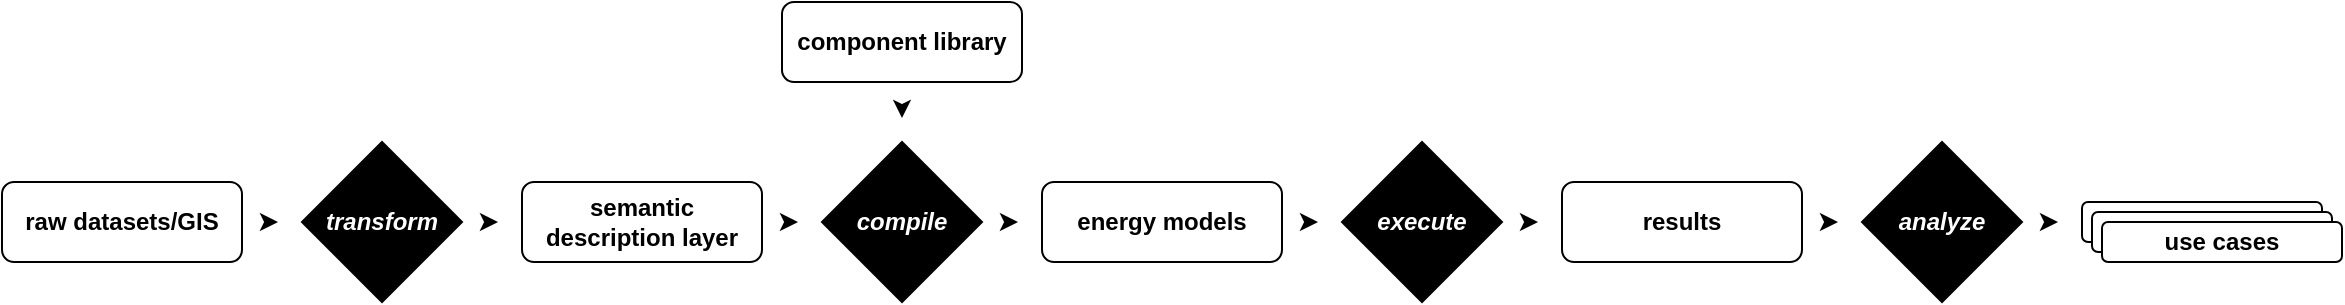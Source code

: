 <mxfile scale="3" border="0">
    <diagram name="Copy of Page-1" id="38X5yVxAUknFihAqpV0Y">
        <mxGraphModel dx="1073" dy="898" grid="1" gridSize="10" guides="1" tooltips="1" connect="1" arrows="1" fold="1" page="1" pageScale="1" pageWidth="1100" pageHeight="850" math="0" shadow="0">
            <root>
                <mxCell id="UnecptVH0W-78tBvs2MM-0"/>
                <mxCell id="UnecptVH0W-78tBvs2MM-1" parent="UnecptVH0W-78tBvs2MM-0"/>
                <mxCell id="UnecptVH0W-78tBvs2MM-2" style="edgeStyle=orthogonalEdgeStyle;html=1;rounded=1;strokeColor=default;align=center;verticalAlign=middle;fontFamily=Helvetica;fontSize=11;fontColor=default;labelBackgroundColor=default;endArrow=classic;sourcePerimeterSpacing=12;targetPerimeterSpacing=12;" edge="1" parent="UnecptVH0W-78tBvs2MM-1" source="UnecptVH0W-78tBvs2MM-3" target="UnecptVH0W-78tBvs2MM-11">
                    <mxGeometry relative="1" as="geometry"/>
                </mxCell>
                <mxCell id="UnecptVH0W-78tBvs2MM-3" value="&lt;b&gt;raw datasets/GIS&lt;/b&gt;" style="whiteSpace=wrap;html=1;rounded=1;" vertex="1" parent="UnecptVH0W-78tBvs2MM-1">
                    <mxGeometry x="40" y="100" width="120" height="40" as="geometry"/>
                </mxCell>
                <mxCell id="UnecptVH0W-78tBvs2MM-4" style="edgeStyle=orthogonalEdgeStyle;html=1;rounded=1;strokeColor=default;align=center;verticalAlign=middle;fontFamily=Helvetica;fontSize=11;fontColor=default;labelBackgroundColor=default;endArrow=classic;sourcePerimeterSpacing=12;targetPerimeterSpacing=12;" edge="1" parent="UnecptVH0W-78tBvs2MM-1" source="UnecptVH0W-78tBvs2MM-5" target="UnecptVH0W-78tBvs2MM-13">
                    <mxGeometry relative="1" as="geometry"/>
                </mxCell>
                <mxCell id="UnecptVH0W-78tBvs2MM-5" value="semantic description layer" style="whiteSpace=wrap;html=1;rounded=1;fontStyle=1" vertex="1" parent="UnecptVH0W-78tBvs2MM-1">
                    <mxGeometry x="300" y="100" width="120" height="40" as="geometry"/>
                </mxCell>
                <mxCell id="UnecptVH0W-78tBvs2MM-6" style="edgeStyle=orthogonalEdgeStyle;html=1;rounded=1;strokeColor=default;align=center;verticalAlign=middle;fontFamily=Helvetica;fontSize=11;fontColor=default;labelBackgroundColor=default;endArrow=classic;sourcePerimeterSpacing=12;targetPerimeterSpacing=12;" edge="1" parent="UnecptVH0W-78tBvs2MM-1" source="UnecptVH0W-78tBvs2MM-7" target="UnecptVH0W-78tBvs2MM-15">
                    <mxGeometry relative="1" as="geometry"/>
                </mxCell>
                <mxCell id="UnecptVH0W-78tBvs2MM-7" value="energy models" style="whiteSpace=wrap;html=1;rounded=1;fontStyle=1" vertex="1" parent="UnecptVH0W-78tBvs2MM-1">
                    <mxGeometry x="560" y="100" width="120" height="40" as="geometry"/>
                </mxCell>
                <mxCell id="UnecptVH0W-78tBvs2MM-8" style="edgeStyle=orthogonalEdgeStyle;html=1;rounded=1;strokeColor=default;align=center;verticalAlign=middle;fontFamily=Helvetica;fontSize=11;fontColor=default;labelBackgroundColor=default;endArrow=classic;sourcePerimeterSpacing=12;targetPerimeterSpacing=12;" edge="1" parent="UnecptVH0W-78tBvs2MM-1" source="UnecptVH0W-78tBvs2MM-9" target="UnecptVH0W-78tBvs2MM-17">
                    <mxGeometry relative="1" as="geometry"/>
                </mxCell>
                <mxCell id="UnecptVH0W-78tBvs2MM-9" value="results" style="whiteSpace=wrap;html=1;rounded=1;fontStyle=1" vertex="1" parent="UnecptVH0W-78tBvs2MM-1">
                    <mxGeometry x="820" y="100" width="120" height="40" as="geometry"/>
                </mxCell>
                <mxCell id="UnecptVH0W-78tBvs2MM-10" style="edgeStyle=orthogonalEdgeStyle;html=1;rounded=1;strokeColor=default;align=center;verticalAlign=middle;fontFamily=Helvetica;fontSize=11;fontColor=default;labelBackgroundColor=default;endArrow=classic;sourcePerimeterSpacing=12;targetPerimeterSpacing=12;" edge="1" parent="UnecptVH0W-78tBvs2MM-1" source="UnecptVH0W-78tBvs2MM-11" target="UnecptVH0W-78tBvs2MM-5">
                    <mxGeometry relative="1" as="geometry"/>
                </mxCell>
                <mxCell id="UnecptVH0W-78tBvs2MM-11" value="&lt;span&gt;&lt;font style=&quot;color: rgb(255, 255, 255);&quot;&gt;transform&lt;/font&gt;&lt;/span&gt;" style="rhombus;whiteSpace=wrap;html=1;fillColor=#000000;fontColor=#FFFFFF;fontStyle=3" vertex="1" parent="UnecptVH0W-78tBvs2MM-1">
                    <mxGeometry x="190" y="80" width="80" height="80" as="geometry"/>
                </mxCell>
                <mxCell id="UnecptVH0W-78tBvs2MM-12" style="edgeStyle=orthogonalEdgeStyle;html=1;targetPerimeterSpacing=12;sourcePerimeterSpacing=12;" edge="1" parent="UnecptVH0W-78tBvs2MM-1" source="UnecptVH0W-78tBvs2MM-13" target="UnecptVH0W-78tBvs2MM-7">
                    <mxGeometry relative="1" as="geometry"/>
                </mxCell>
                <mxCell id="UnecptVH0W-78tBvs2MM-13" value="compile" style="rhombus;whiteSpace=wrap;html=1;fillColor=#000000;fontColor=#FFFFFF;fontStyle=3" vertex="1" parent="UnecptVH0W-78tBvs2MM-1">
                    <mxGeometry x="450" y="80" width="80" height="80" as="geometry"/>
                </mxCell>
                <mxCell id="drWP69pk6ZSyuvvf-68H-0" style="edgeStyle=orthogonalEdgeStyle;shape=connector;rounded=1;html=1;strokeColor=default;align=center;verticalAlign=middle;fontFamily=Helvetica;fontSize=11;fontColor=default;labelBackgroundColor=default;endArrow=classic;sourcePerimeterSpacing=12;targetPerimeterSpacing=12;" edge="1" parent="UnecptVH0W-78tBvs2MM-1" source="UnecptVH0W-78tBvs2MM-15" target="UnecptVH0W-78tBvs2MM-9">
                    <mxGeometry relative="1" as="geometry"/>
                </mxCell>
                <mxCell id="UnecptVH0W-78tBvs2MM-15" value="execute" style="rhombus;whiteSpace=wrap;html=1;fillColor=#000000;fontColor=#FFFFFF;fontStyle=3" vertex="1" parent="UnecptVH0W-78tBvs2MM-1">
                    <mxGeometry x="710" y="80" width="80" height="80" as="geometry"/>
                </mxCell>
                <mxCell id="UnecptVH0W-78tBvs2MM-16" style="edgeStyle=orthogonalEdgeStyle;shape=connector;rounded=1;html=1;strokeColor=default;align=center;verticalAlign=middle;fontFamily=Helvetica;fontSize=11;fontColor=default;labelBackgroundColor=default;endArrow=classic;sourcePerimeterSpacing=12;targetPerimeterSpacing=12;" edge="1" parent="UnecptVH0W-78tBvs2MM-1" source="UnecptVH0W-78tBvs2MM-17" target="UnecptVH0W-78tBvs2MM-18">
                    <mxGeometry relative="1" as="geometry"/>
                </mxCell>
                <mxCell id="UnecptVH0W-78tBvs2MM-17" value="analyze" style="rhombus;whiteSpace=wrap;html=1;fillColor=#000000;fontColor=#FFFFFF;fontStyle=3" vertex="1" parent="UnecptVH0W-78tBvs2MM-1">
                    <mxGeometry x="970" y="80" width="80" height="80" as="geometry"/>
                </mxCell>
                <mxCell id="UnecptVH0W-78tBvs2MM-18" value="use cases" style="whiteSpace=wrap;html=1;rounded=1;" vertex="1" parent="UnecptVH0W-78tBvs2MM-1">
                    <mxGeometry x="1080" y="110" width="120" height="20" as="geometry"/>
                </mxCell>
                <mxCell id="UnecptVH0W-78tBvs2MM-19" value="use cases" style="whiteSpace=wrap;html=1;rounded=1;fontStyle=1" vertex="1" parent="UnecptVH0W-78tBvs2MM-1">
                    <mxGeometry x="1085" y="115" width="120" height="20" as="geometry"/>
                </mxCell>
                <mxCell id="UnecptVH0W-78tBvs2MM-20" value="use cases" style="whiteSpace=wrap;html=1;rounded=1;fontStyle=1" vertex="1" parent="UnecptVH0W-78tBvs2MM-1">
                    <mxGeometry x="1090" y="120" width="120" height="20" as="geometry"/>
                </mxCell>
                <mxCell id="UnecptVH0W-78tBvs2MM-21" style="edgeStyle=orthogonalEdgeStyle;shape=connector;rounded=1;html=1;strokeColor=default;align=center;verticalAlign=middle;fontFamily=Helvetica;fontSize=11;fontColor=default;labelBackgroundColor=default;endArrow=classic;sourcePerimeterSpacing=12;targetPerimeterSpacing=12;" edge="1" parent="UnecptVH0W-78tBvs2MM-1" source="UnecptVH0W-78tBvs2MM-22" target="UnecptVH0W-78tBvs2MM-13">
                    <mxGeometry relative="1" as="geometry"/>
                </mxCell>
                <mxCell id="UnecptVH0W-78tBvs2MM-22" value="component library" style="whiteSpace=wrap;html=1;rounded=1;fontStyle=1" vertex="1" parent="UnecptVH0W-78tBvs2MM-1">
                    <mxGeometry x="430" y="10" width="120" height="40" as="geometry"/>
                </mxCell>
            </root>
        </mxGraphModel>
    </diagram>
    <diagram id="aWrPxGhJP9VVtTVaV1qW" name="Page-1">
        <mxGraphModel dx="894" dy="748" grid="1" gridSize="10" guides="1" tooltips="1" connect="1" arrows="1" fold="1" page="1" pageScale="1" pageWidth="1100" pageHeight="850" math="0" shadow="0">
            <root>
                <mxCell id="0"/>
                <mxCell id="1" parent="0"/>
                <mxCell id="13" style="edgeStyle=orthogonalEdgeStyle;html=1;rounded=1;strokeColor=default;align=center;verticalAlign=middle;fontFamily=Helvetica;fontSize=11;fontColor=default;labelBackgroundColor=default;endArrow=classic;sourcePerimeterSpacing=12;targetPerimeterSpacing=12;" edge="1" parent="1" source="5" target="10">
                    <mxGeometry relative="1" as="geometry"/>
                </mxCell>
                <mxCell id="5" value="&lt;b&gt;raw datasets/GIS&lt;/b&gt;" style="whiteSpace=wrap;html=1;rounded=1;" vertex="1" parent="1">
                    <mxGeometry x="40" y="100" width="120" height="40" as="geometry"/>
                </mxCell>
                <mxCell id="15" style="edgeStyle=orthogonalEdgeStyle;html=1;rounded=1;strokeColor=default;align=center;verticalAlign=middle;fontFamily=Helvetica;fontSize=11;fontColor=default;labelBackgroundColor=default;endArrow=classic;sourcePerimeterSpacing=12;targetPerimeterSpacing=12;" edge="1" parent="1" source="6" target="11">
                    <mxGeometry relative="1" as="geometry"/>
                </mxCell>
                <mxCell id="6" value="semantic description layer" style="whiteSpace=wrap;html=1;rounded=1;fontStyle=1" vertex="1" parent="1">
                    <mxGeometry x="300" y="100" width="120" height="40" as="geometry"/>
                </mxCell>
                <mxCell id="17" style="edgeStyle=orthogonalEdgeStyle;html=1;rounded=1;strokeColor=default;align=center;verticalAlign=middle;fontFamily=Helvetica;fontSize=11;fontColor=default;labelBackgroundColor=default;endArrow=classic;sourcePerimeterSpacing=12;targetPerimeterSpacing=12;" edge="1" parent="1" source="7" target="12">
                    <mxGeometry relative="1" as="geometry"/>
                </mxCell>
                <mxCell id="7" value="energy models" style="whiteSpace=wrap;html=1;rounded=1;fontStyle=1" vertex="1" parent="1">
                    <mxGeometry x="560" y="100" width="120" height="40" as="geometry"/>
                </mxCell>
                <mxCell id="20" style="edgeStyle=orthogonalEdgeStyle;html=1;rounded=1;strokeColor=default;align=center;verticalAlign=middle;fontFamily=Helvetica;fontSize=11;fontColor=default;labelBackgroundColor=default;endArrow=classic;sourcePerimeterSpacing=12;targetPerimeterSpacing=12;" edge="1" parent="1" source="9" target="19">
                    <mxGeometry relative="1" as="geometry"/>
                </mxCell>
                <mxCell id="9" value="results" style="whiteSpace=wrap;html=1;rounded=1;fontStyle=1" vertex="1" parent="1">
                    <mxGeometry x="40" y="220" width="120" height="40" as="geometry"/>
                </mxCell>
                <mxCell id="14" style="edgeStyle=orthogonalEdgeStyle;html=1;rounded=1;strokeColor=default;align=center;verticalAlign=middle;fontFamily=Helvetica;fontSize=11;fontColor=default;labelBackgroundColor=default;endArrow=classic;sourcePerimeterSpacing=12;targetPerimeterSpacing=12;" edge="1" parent="1" source="10" target="6">
                    <mxGeometry relative="1" as="geometry"/>
                </mxCell>
                <mxCell id="10" value="&lt;span&gt;&lt;font style=&quot;color: rgb(255, 255, 255);&quot;&gt;transform&lt;/font&gt;&lt;/span&gt;" style="rhombus;whiteSpace=wrap;html=1;fillColor=#000000;fontColor=#FFFFFF;fontStyle=3" vertex="1" parent="1">
                    <mxGeometry x="190" y="80" width="80" height="80" as="geometry"/>
                </mxCell>
                <mxCell id="16" style="edgeStyle=orthogonalEdgeStyle;html=1;targetPerimeterSpacing=12;sourcePerimeterSpacing=12;" edge="1" parent="1" source="11" target="7">
                    <mxGeometry relative="1" as="geometry"/>
                </mxCell>
                <mxCell id="11" value="compile" style="rhombus;whiteSpace=wrap;html=1;fillColor=#000000;fontColor=#FFFFFF;fontStyle=3" vertex="1" parent="1">
                    <mxGeometry x="450" y="80" width="80" height="80" as="geometry"/>
                </mxCell>
                <mxCell id="18" style="edgeStyle=orthogonalEdgeStyle;html=1;rounded=1;strokeColor=default;align=center;verticalAlign=middle;fontFamily=Helvetica;fontSize=11;fontColor=default;labelBackgroundColor=default;endArrow=classic;sourcePerimeterSpacing=12;targetPerimeterSpacing=12;" edge="1" parent="1" source="12" target="9">
                    <mxGeometry relative="1" as="geometry">
                        <Array as="points">
                            <mxPoint x="750" y="190"/>
                            <mxPoint x="100" y="190"/>
                        </Array>
                    </mxGeometry>
                </mxCell>
                <mxCell id="12" value="execute" style="rhombus;whiteSpace=wrap;html=1;fillColor=#000000;fontColor=#FFFFFF;fontStyle=3" vertex="1" parent="1">
                    <mxGeometry x="710" y="80" width="80" height="80" as="geometry"/>
                </mxCell>
                <mxCell id="29" style="edgeStyle=orthogonalEdgeStyle;shape=connector;rounded=1;html=1;strokeColor=default;align=center;verticalAlign=middle;fontFamily=Helvetica;fontSize=11;fontColor=default;labelBackgroundColor=default;endArrow=classic;sourcePerimeterSpacing=12;targetPerimeterSpacing=12;" edge="1" parent="1" source="19" target="21">
                    <mxGeometry relative="1" as="geometry"/>
                </mxCell>
                <mxCell id="19" value="analyze" style="rhombus;whiteSpace=wrap;html=1;fillColor=#000000;fontColor=#FFFFFF;fontStyle=3" vertex="1" parent="1">
                    <mxGeometry x="190" y="200" width="80" height="80" as="geometry"/>
                </mxCell>
                <mxCell id="21" value="use cases" style="whiteSpace=wrap;html=1;rounded=1;" vertex="1" parent="1">
                    <mxGeometry x="300" y="230" width="120" height="20" as="geometry"/>
                </mxCell>
                <mxCell id="30" value="use cases" style="whiteSpace=wrap;html=1;rounded=1;fontStyle=1" vertex="1" parent="1">
                    <mxGeometry x="305" y="235" width="120" height="20" as="geometry"/>
                </mxCell>
                <mxCell id="31" value="use cases" style="whiteSpace=wrap;html=1;rounded=1;fontStyle=1" vertex="1" parent="1">
                    <mxGeometry x="310" y="240" width="120" height="20" as="geometry"/>
                </mxCell>
                <mxCell id="33" style="edgeStyle=orthogonalEdgeStyle;shape=connector;rounded=1;html=1;strokeColor=default;align=center;verticalAlign=middle;fontFamily=Helvetica;fontSize=11;fontColor=default;labelBackgroundColor=default;endArrow=classic;sourcePerimeterSpacing=12;targetPerimeterSpacing=12;" edge="1" parent="1" source="32" target="11">
                    <mxGeometry relative="1" as="geometry"/>
                </mxCell>
                <mxCell id="32" value="component library" style="whiteSpace=wrap;html=1;rounded=1;fontStyle=1" vertex="1" parent="1">
                    <mxGeometry x="430" y="10" width="120" height="40" as="geometry"/>
                </mxCell>
            </root>
        </mxGraphModel>
    </diagram>
</mxfile>
